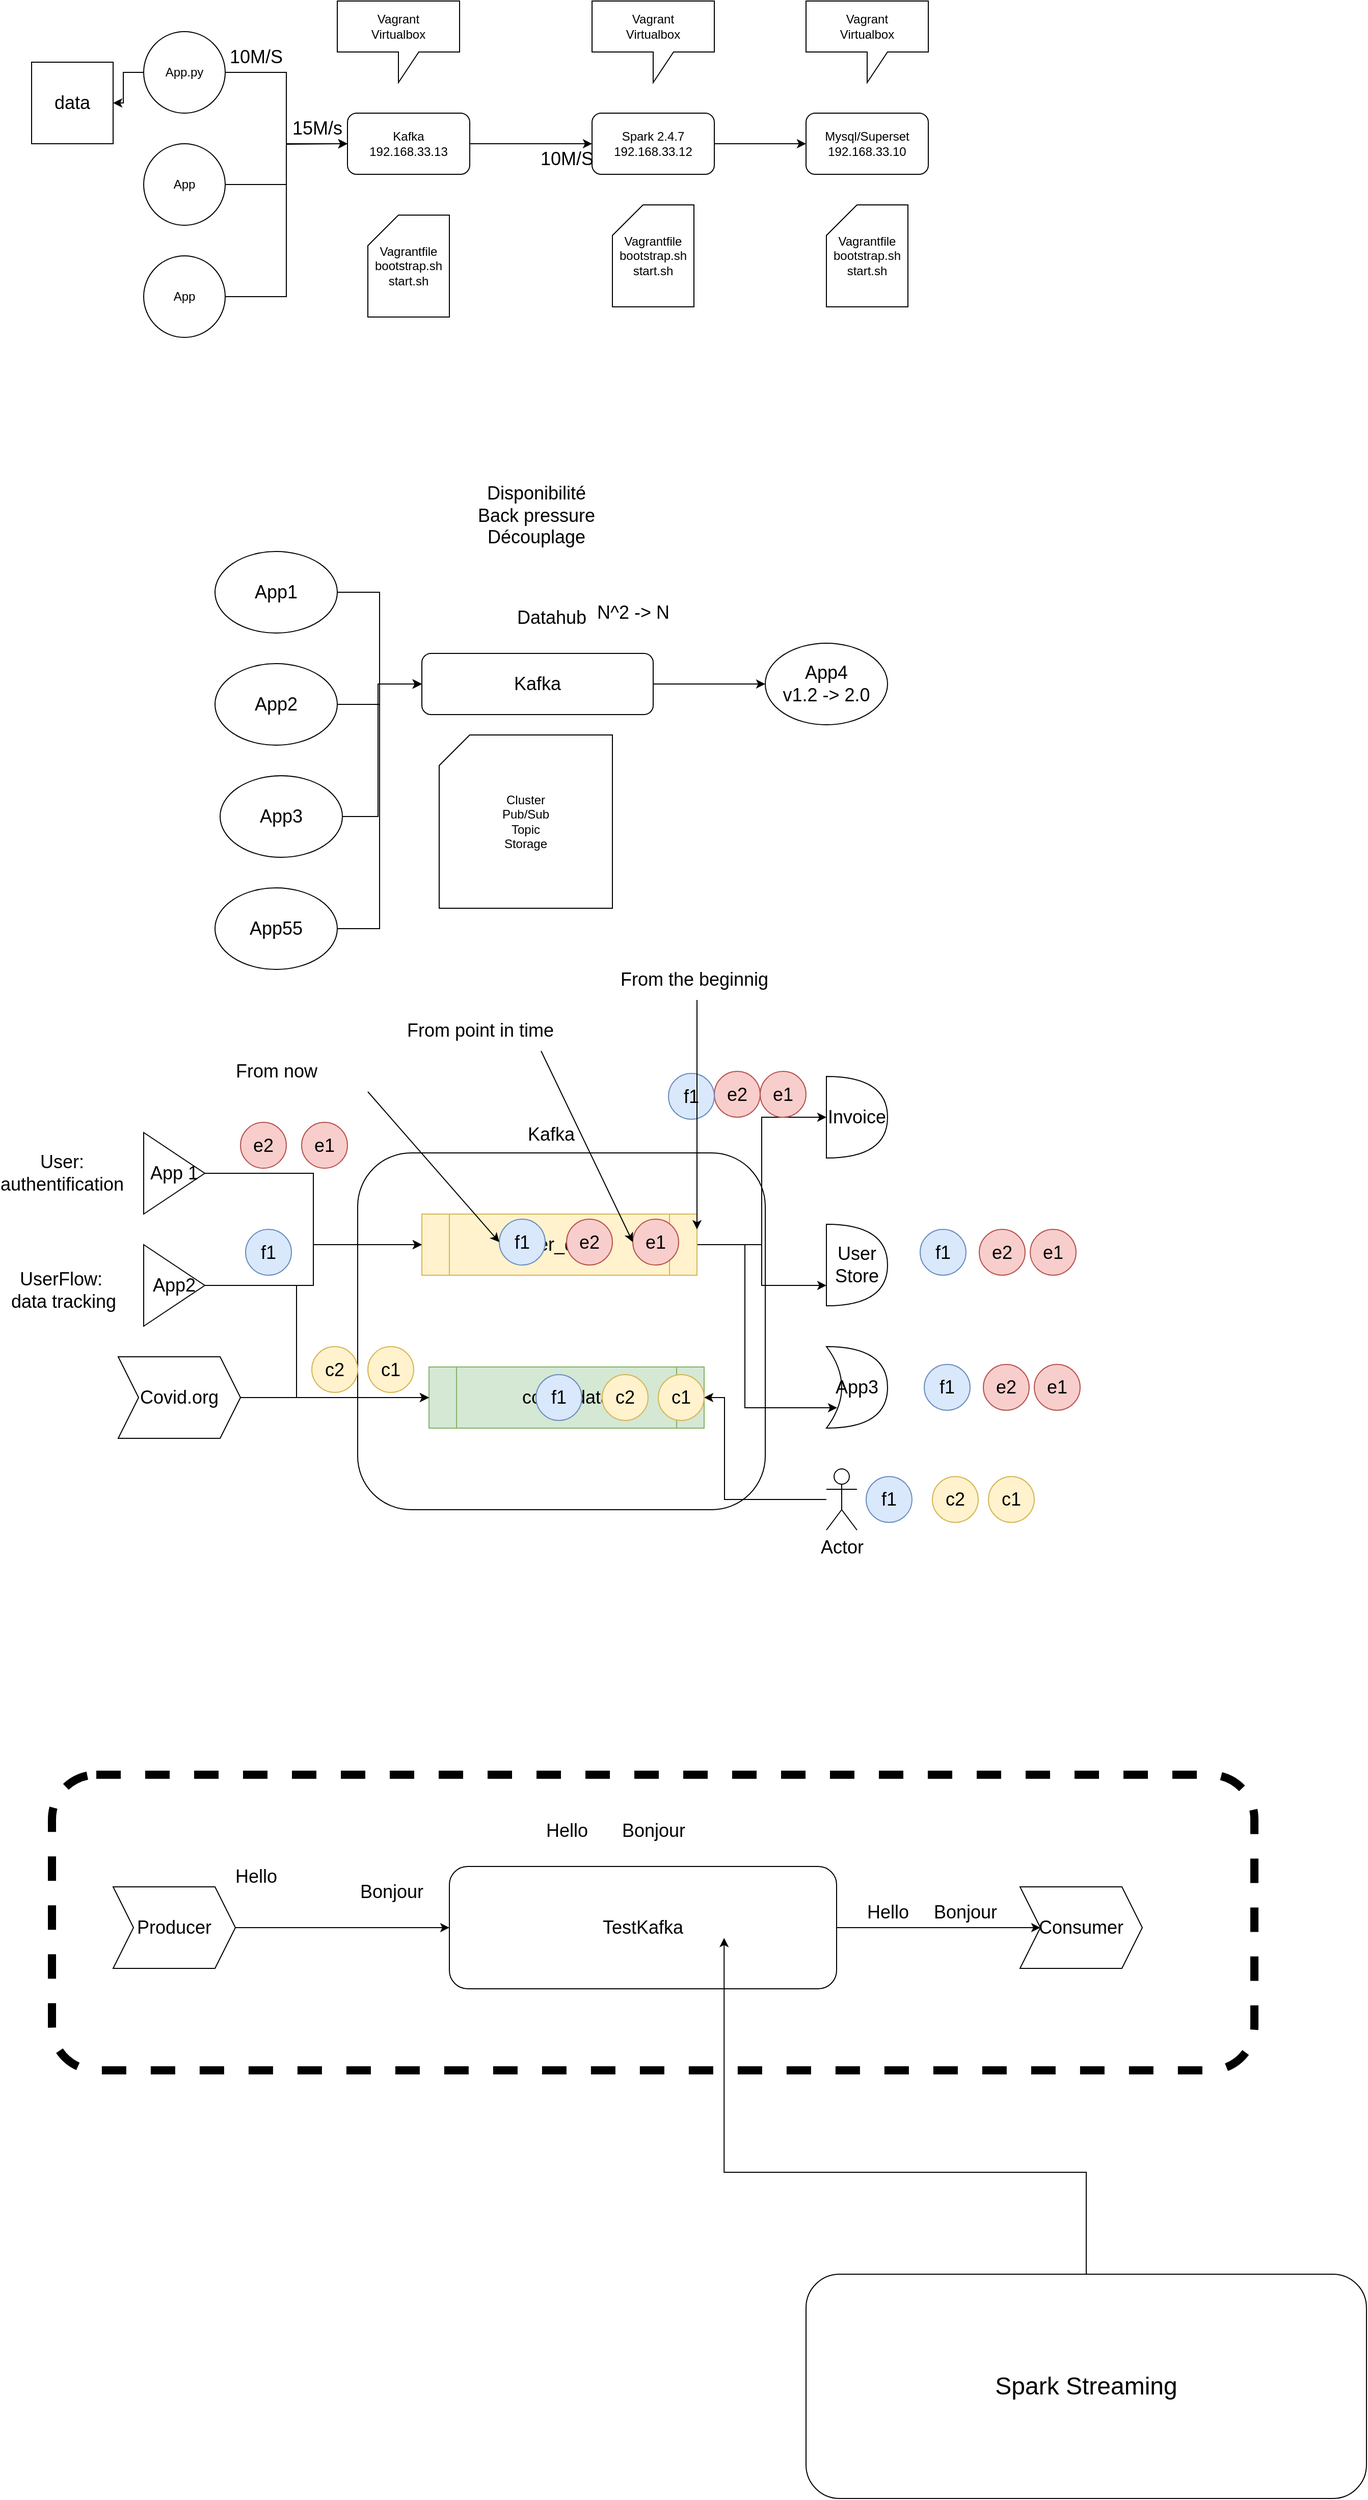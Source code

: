 <mxfile version="17.4.1"><diagram id="Tfu0OmqTpieJYdgPnqId" name="Page-2"><mxGraphModel dx="1917" dy="585" grid="1" gridSize="10" guides="1" tooltips="1" connect="1" arrows="1" fold="1" page="1" pageScale="1" pageWidth="827" pageHeight="1169" math="0" shadow="0"><root><mxCell id="0"/><mxCell id="1" parent="0"/><mxCell id="ps41OaOpFUq--nEdmTSn-13" style="edgeStyle=orthogonalEdgeStyle;rounded=0;orthogonalLoop=1;jettySize=auto;html=1;entryX=0;entryY=0.5;entryDx=0;entryDy=0;" parent="1" source="ps41OaOpFUq--nEdmTSn-1" target="ps41OaOpFUq--nEdmTSn-10" edge="1"><mxGeometry relative="1" as="geometry"/></mxCell><mxCell id="ps41OaOpFUq--nEdmTSn-1" value="Spark 2.4.7&lt;br&gt;192.168.33.12" style="rounded=1;whiteSpace=wrap;html=1;" parent="1" vertex="1"><mxGeometry x="460" y="310" width="120" height="60" as="geometry"/></mxCell><mxCell id="ps41OaOpFUq--nEdmTSn-9" style="edgeStyle=orthogonalEdgeStyle;rounded=0;orthogonalLoop=1;jettySize=auto;html=1;entryX=0;entryY=0.5;entryDx=0;entryDy=0;" parent="1" source="ps41OaOpFUq--nEdmTSn-2" target="ps41OaOpFUq--nEdmTSn-1" edge="1"><mxGeometry relative="1" as="geometry"/></mxCell><mxCell id="ps41OaOpFUq--nEdmTSn-2" value="Kafka&lt;br&gt;192.168.33.13" style="rounded=1;whiteSpace=wrap;html=1;" parent="1" vertex="1"><mxGeometry x="220" y="310" width="120" height="60" as="geometry"/></mxCell><mxCell id="ps41OaOpFUq--nEdmTSn-4" value="Vagrant&lt;br&gt;Virtualbox" style="shape=callout;whiteSpace=wrap;html=1;perimeter=calloutPerimeter;" parent="1" vertex="1"><mxGeometry x="460" y="200" width="120" height="80" as="geometry"/></mxCell><mxCell id="ps41OaOpFUq--nEdmTSn-5" value="Vagrantfile&lt;br&gt;bootstrap.sh&lt;br&gt;start.sh" style="shape=card;whiteSpace=wrap;html=1;" parent="1" vertex="1"><mxGeometry x="480" y="400" width="80" height="100" as="geometry"/></mxCell><mxCell id="ps41OaOpFUq--nEdmTSn-7" value="Vagrant&lt;br&gt;Virtualbox" style="shape=callout;whiteSpace=wrap;html=1;perimeter=calloutPerimeter;" parent="1" vertex="1"><mxGeometry x="210" y="200" width="120" height="80" as="geometry"/></mxCell><mxCell id="ps41OaOpFUq--nEdmTSn-8" value="Vagrantfile&lt;br&gt;bootstrap.sh&lt;br&gt;start.sh" style="shape=card;whiteSpace=wrap;html=1;" parent="1" vertex="1"><mxGeometry x="240" y="410" width="80" height="100" as="geometry"/></mxCell><mxCell id="ps41OaOpFUq--nEdmTSn-10" value="Mysql/Superset&lt;br&gt;192.168.33.10" style="rounded=1;whiteSpace=wrap;html=1;" parent="1" vertex="1"><mxGeometry x="670" y="310" width="120" height="60" as="geometry"/></mxCell><mxCell id="ps41OaOpFUq--nEdmTSn-11" value="Vagrant&lt;br&gt;Virtualbox" style="shape=callout;whiteSpace=wrap;html=1;perimeter=calloutPerimeter;" parent="1" vertex="1"><mxGeometry x="670" y="200" width="120" height="80" as="geometry"/></mxCell><mxCell id="ps41OaOpFUq--nEdmTSn-12" value="Vagrantfile&lt;br&gt;bootstrap.sh&lt;br&gt;start.sh" style="shape=card;whiteSpace=wrap;html=1;" parent="1" vertex="1"><mxGeometry x="690" y="400" width="80" height="100" as="geometry"/></mxCell><mxCell id="ps41OaOpFUq--nEdmTSn-17" style="edgeStyle=orthogonalEdgeStyle;rounded=0;orthogonalLoop=1;jettySize=auto;html=1;entryX=0;entryY=0.5;entryDx=0;entryDy=0;" parent="1" source="ps41OaOpFUq--nEdmTSn-14" target="ps41OaOpFUq--nEdmTSn-2" edge="1"><mxGeometry relative="1" as="geometry"/></mxCell><mxCell id="S0wrDGRLIe0Lpp1KKNKq-2" style="edgeStyle=orthogonalEdgeStyle;rounded=0;orthogonalLoop=1;jettySize=auto;html=1;fontSize=18;" parent="1" source="ps41OaOpFUq--nEdmTSn-14" target="S0wrDGRLIe0Lpp1KKNKq-1" edge="1"><mxGeometry relative="1" as="geometry"/></mxCell><mxCell id="ps41OaOpFUq--nEdmTSn-14" value="App.py" style="ellipse;whiteSpace=wrap;html=1;aspect=fixed;" parent="1" vertex="1"><mxGeometry x="20" y="230" width="80" height="80" as="geometry"/></mxCell><mxCell id="ps41OaOpFUq--nEdmTSn-18" style="edgeStyle=orthogonalEdgeStyle;rounded=0;orthogonalLoop=1;jettySize=auto;html=1;" parent="1" source="ps41OaOpFUq--nEdmTSn-15" edge="1"><mxGeometry relative="1" as="geometry"><mxPoint x="220.0" y="340" as="targetPoint"/></mxGeometry></mxCell><mxCell id="ps41OaOpFUq--nEdmTSn-15" value="App" style="ellipse;whiteSpace=wrap;html=1;aspect=fixed;" parent="1" vertex="1"><mxGeometry x="20" y="340" width="80" height="80" as="geometry"/></mxCell><mxCell id="ps41OaOpFUq--nEdmTSn-19" style="edgeStyle=orthogonalEdgeStyle;rounded=0;orthogonalLoop=1;jettySize=auto;html=1;entryX=0;entryY=0.5;entryDx=0;entryDy=0;" parent="1" source="ps41OaOpFUq--nEdmTSn-16" target="ps41OaOpFUq--nEdmTSn-2" edge="1"><mxGeometry relative="1" as="geometry"/></mxCell><mxCell id="ps41OaOpFUq--nEdmTSn-16" value="App" style="ellipse;whiteSpace=wrap;html=1;aspect=fixed;" parent="1" vertex="1"><mxGeometry x="20" y="450" width="80" height="80" as="geometry"/></mxCell><mxCell id="ps41OaOpFUq--nEdmTSn-20" value="&lt;font style=&quot;font-size: 18px&quot;&gt;Disponibilité&lt;br&gt;Back pressure&lt;br&gt;Découplage&lt;br&gt;&lt;/font&gt;" style="text;html=1;align=center;verticalAlign=middle;resizable=0;points=[];autosize=1;strokeColor=none;fillColor=none;" parent="1" vertex="1"><mxGeometry x="340" y="680" width="130" height="50" as="geometry"/></mxCell><mxCell id="ps41OaOpFUq--nEdmTSn-21" value="10M/S" style="text;html=1;align=center;verticalAlign=middle;resizable=0;points=[];autosize=1;strokeColor=none;fillColor=none;fontSize=18;" parent="1" vertex="1"><mxGeometry x="400" y="340" width="70" height="30" as="geometry"/></mxCell><mxCell id="ps41OaOpFUq--nEdmTSn-22" value="10M/S" style="text;html=1;align=center;verticalAlign=middle;resizable=0;points=[];autosize=1;strokeColor=none;fillColor=none;fontSize=18;" parent="1" vertex="1"><mxGeometry x="95" y="240" width="70" height="30" as="geometry"/></mxCell><mxCell id="ps41OaOpFUq--nEdmTSn-23" value="15M/s" style="text;html=1;align=center;verticalAlign=middle;resizable=0;points=[];autosize=1;strokeColor=none;fillColor=none;fontSize=18;" parent="1" vertex="1"><mxGeometry x="160" y="310" width="60" height="30" as="geometry"/></mxCell><mxCell id="ps41OaOpFUq--nEdmTSn-42" style="edgeStyle=orthogonalEdgeStyle;rounded=0;orthogonalLoop=1;jettySize=auto;html=1;entryX=0;entryY=0.5;entryDx=0;entryDy=0;fontSize=18;" parent="1" source="ps41OaOpFUq--nEdmTSn-30" target="ps41OaOpFUq--nEdmTSn-41" edge="1"><mxGeometry relative="1" as="geometry"/></mxCell><mxCell id="ps41OaOpFUq--nEdmTSn-30" value="App1" style="ellipse;whiteSpace=wrap;html=1;fontSize=18;" parent="1" vertex="1"><mxGeometry x="90" y="740" width="120" height="80" as="geometry"/></mxCell><mxCell id="ps41OaOpFUq--nEdmTSn-43" style="edgeStyle=orthogonalEdgeStyle;rounded=0;orthogonalLoop=1;jettySize=auto;html=1;entryX=0;entryY=0.5;entryDx=0;entryDy=0;fontSize=18;" parent="1" source="ps41OaOpFUq--nEdmTSn-31" target="ps41OaOpFUq--nEdmTSn-41" edge="1"><mxGeometry relative="1" as="geometry"/></mxCell><mxCell id="ps41OaOpFUq--nEdmTSn-31" value="App2" style="ellipse;whiteSpace=wrap;html=1;fontSize=18;" parent="1" vertex="1"><mxGeometry x="90" y="850" width="120" height="80" as="geometry"/></mxCell><mxCell id="ps41OaOpFUq--nEdmTSn-44" style="edgeStyle=orthogonalEdgeStyle;rounded=0;orthogonalLoop=1;jettySize=auto;html=1;entryX=0;entryY=0.5;entryDx=0;entryDy=0;fontSize=18;" parent="1" source="ps41OaOpFUq--nEdmTSn-32" target="ps41OaOpFUq--nEdmTSn-41" edge="1"><mxGeometry relative="1" as="geometry"><Array as="points"><mxPoint x="250" y="1000"/><mxPoint x="250" y="870"/></Array></mxGeometry></mxCell><mxCell id="ps41OaOpFUq--nEdmTSn-32" value="App3" style="ellipse;whiteSpace=wrap;html=1;fontSize=18;" parent="1" vertex="1"><mxGeometry x="95" y="960" width="120" height="80" as="geometry"/></mxCell><mxCell id="ps41OaOpFUq--nEdmTSn-33" value="App4 &lt;br&gt;v1.2 -&amp;gt; 2.0" style="ellipse;whiteSpace=wrap;html=1;fontSize=18;" parent="1" vertex="1"><mxGeometry x="630" y="830" width="120" height="80" as="geometry"/></mxCell><mxCell id="ps41OaOpFUq--nEdmTSn-40" value="Datahub" style="text;html=1;align=center;verticalAlign=middle;resizable=0;points=[];autosize=1;strokeColor=none;fillColor=none;fontSize=18;" parent="1" vertex="1"><mxGeometry x="380" y="790" width="80" height="30" as="geometry"/></mxCell><mxCell id="ps41OaOpFUq--nEdmTSn-45" style="edgeStyle=orthogonalEdgeStyle;rounded=0;orthogonalLoop=1;jettySize=auto;html=1;entryX=0;entryY=0.5;entryDx=0;entryDy=0;fontSize=18;" parent="1" source="ps41OaOpFUq--nEdmTSn-41" target="ps41OaOpFUq--nEdmTSn-33" edge="1"><mxGeometry relative="1" as="geometry"/></mxCell><mxCell id="ps41OaOpFUq--nEdmTSn-41" value="Kafka" style="rounded=1;whiteSpace=wrap;html=1;fontSize=18;" parent="1" vertex="1"><mxGeometry x="293" y="840" width="227" height="60" as="geometry"/></mxCell><mxCell id="ps41OaOpFUq--nEdmTSn-46" value="N^2 -&amp;gt; N" style="text;html=1;align=center;verticalAlign=middle;resizable=0;points=[];autosize=1;strokeColor=none;fillColor=none;fontSize=18;" parent="1" vertex="1"><mxGeometry x="455" y="785" width="90" height="30" as="geometry"/></mxCell><mxCell id="ps41OaOpFUq--nEdmTSn-48" style="edgeStyle=orthogonalEdgeStyle;rounded=0;orthogonalLoop=1;jettySize=auto;html=1;entryX=0;entryY=0.5;entryDx=0;entryDy=0;fontSize=18;" parent="1" source="ps41OaOpFUq--nEdmTSn-47" target="ps41OaOpFUq--nEdmTSn-41" edge="1"><mxGeometry relative="1" as="geometry"/></mxCell><mxCell id="ps41OaOpFUq--nEdmTSn-47" value="App55" style="ellipse;whiteSpace=wrap;html=1;fontSize=18;" parent="1" vertex="1"><mxGeometry x="90" y="1070" width="120" height="80" as="geometry"/></mxCell><mxCell id="ps41OaOpFUq--nEdmTSn-49" value="Cluster&lt;br&gt;Pub/Sub&lt;br&gt;Topic&lt;br&gt;Storage" style="shape=card;whiteSpace=wrap;html=1;" parent="1" vertex="1"><mxGeometry x="310" y="920" width="170" height="170" as="geometry"/></mxCell><mxCell id="ps41OaOpFUq--nEdmTSn-56" value="" style="rounded=1;whiteSpace=wrap;html=1;fontSize=18;" parent="1" vertex="1"><mxGeometry x="230" y="1330" width="400" height="350" as="geometry"/></mxCell><mxCell id="ps41OaOpFUq--nEdmTSn-57" value="Kafka" style="text;html=1;strokeColor=none;fillColor=none;align=center;verticalAlign=middle;whiteSpace=wrap;rounded=0;fontSize=18;" parent="1" vertex="1"><mxGeometry x="390" y="1297" width="60" height="30" as="geometry"/></mxCell><mxCell id="ps41OaOpFUq--nEdmTSn-67" style="edgeStyle=orthogonalEdgeStyle;rounded=0;orthogonalLoop=1;jettySize=auto;html=1;entryX=0;entryY=0.5;entryDx=0;entryDy=0;entryPerimeter=0;fontSize=18;" parent="1" source="ps41OaOpFUq--nEdmTSn-58" target="ps41OaOpFUq--nEdmTSn-66" edge="1"><mxGeometry relative="1" as="geometry"/></mxCell><mxCell id="ps41OaOpFUq--nEdmTSn-69" style="edgeStyle=orthogonalEdgeStyle;rounded=0;orthogonalLoop=1;jettySize=auto;html=1;entryX=0;entryY=0.75;entryDx=0;entryDy=0;entryPerimeter=0;fontSize=18;" parent="1" source="ps41OaOpFUq--nEdmTSn-58" target="ps41OaOpFUq--nEdmTSn-68" edge="1"><mxGeometry relative="1" as="geometry"/></mxCell><mxCell id="ps41OaOpFUq--nEdmTSn-85" style="edgeStyle=orthogonalEdgeStyle;rounded=0;orthogonalLoop=1;jettySize=auto;html=1;entryX=0.175;entryY=0.75;entryDx=0;entryDy=0;entryPerimeter=0;fontSize=18;" parent="1" source="ps41OaOpFUq--nEdmTSn-58" target="ps41OaOpFUq--nEdmTSn-82" edge="1"><mxGeometry relative="1" as="geometry"><Array as="points"><mxPoint x="610" y="1420"/><mxPoint x="610" y="1580"/></Array></mxGeometry></mxCell><mxCell id="ps41OaOpFUq--nEdmTSn-58" value="user_data" style="shape=process;whiteSpace=wrap;html=1;backgroundOutline=1;fontSize=18;fillColor=#fff2cc;strokeColor=#d6b656;" parent="1" vertex="1"><mxGeometry x="293" y="1390" width="270" height="60" as="geometry"/></mxCell><mxCell id="ps41OaOpFUq--nEdmTSn-59" value="covid_data" style="shape=process;whiteSpace=wrap;html=1;backgroundOutline=1;fontSize=18;fillColor=#d5e8d4;strokeColor=#82b366;" parent="1" vertex="1"><mxGeometry x="300" y="1540" width="270" height="60" as="geometry"/></mxCell><mxCell id="ps41OaOpFUq--nEdmTSn-61" style="edgeStyle=orthogonalEdgeStyle;rounded=0;orthogonalLoop=1;jettySize=auto;html=1;fontSize=18;" parent="1" source="ps41OaOpFUq--nEdmTSn-60" target="ps41OaOpFUq--nEdmTSn-58" edge="1"><mxGeometry relative="1" as="geometry"/></mxCell><mxCell id="ps41OaOpFUq--nEdmTSn-60" value="App 1" style="triangle;whiteSpace=wrap;html=1;fontSize=18;" parent="1" vertex="1"><mxGeometry x="20" y="1310" width="60" height="80" as="geometry"/></mxCell><mxCell id="ps41OaOpFUq--nEdmTSn-63" style="edgeStyle=orthogonalEdgeStyle;rounded=0;orthogonalLoop=1;jettySize=auto;html=1;entryX=0;entryY=0.5;entryDx=0;entryDy=0;fontSize=18;" parent="1" source="ps41OaOpFUq--nEdmTSn-62" target="ps41OaOpFUq--nEdmTSn-58" edge="1"><mxGeometry relative="1" as="geometry"/></mxCell><mxCell id="ps41OaOpFUq--nEdmTSn-104" style="edgeStyle=orthogonalEdgeStyle;rounded=0;orthogonalLoop=1;jettySize=auto;html=1;fontSize=18;" parent="1" source="ps41OaOpFUq--nEdmTSn-62" target="ps41OaOpFUq--nEdmTSn-59" edge="1"><mxGeometry relative="1" as="geometry"><Array as="points"><mxPoint x="170" y="1460"/><mxPoint x="170" y="1570"/></Array></mxGeometry></mxCell><mxCell id="ps41OaOpFUq--nEdmTSn-62" value="App2" style="triangle;whiteSpace=wrap;html=1;fontSize=18;" parent="1" vertex="1"><mxGeometry x="20" y="1420" width="60" height="80" as="geometry"/></mxCell><mxCell id="ps41OaOpFUq--nEdmTSn-64" value="User: authentification" style="text;html=1;strokeColor=none;fillColor=none;align=center;verticalAlign=middle;whiteSpace=wrap;rounded=0;fontSize=18;" parent="1" vertex="1"><mxGeometry x="-90" y="1335" width="60" height="30" as="geometry"/></mxCell><mxCell id="ps41OaOpFUq--nEdmTSn-65" value="UserFlow:&amp;nbsp;&lt;br&gt;data tracking" style="text;html=1;align=center;verticalAlign=middle;resizable=0;points=[];autosize=1;strokeColor=none;fillColor=none;fontSize=18;" parent="1" vertex="1"><mxGeometry x="-119" y="1440" width="120" height="50" as="geometry"/></mxCell><mxCell id="ps41OaOpFUq--nEdmTSn-66" value="Invoice" style="shape=or;whiteSpace=wrap;html=1;fontSize=18;" parent="1" vertex="1"><mxGeometry x="690" y="1255" width="60" height="80" as="geometry"/></mxCell><mxCell id="ps41OaOpFUq--nEdmTSn-68" value="User&lt;br&gt;Store" style="shape=or;whiteSpace=wrap;html=1;fontSize=18;" parent="1" vertex="1"><mxGeometry x="690" y="1400" width="60" height="80" as="geometry"/></mxCell><mxCell id="ps41OaOpFUq--nEdmTSn-70" value="e1" style="ellipse;whiteSpace=wrap;html=1;aspect=fixed;fontSize=18;fillColor=#f8cecc;strokeColor=#b85450;" parent="1" vertex="1"><mxGeometry x="175" y="1300" width="45" height="45" as="geometry"/></mxCell><mxCell id="ps41OaOpFUq--nEdmTSn-71" value="e1" style="ellipse;whiteSpace=wrap;html=1;aspect=fixed;fontSize=18;fillColor=#f8cecc;strokeColor=#b85450;" parent="1" vertex="1"><mxGeometry x="500" y="1395" width="45" height="45" as="geometry"/></mxCell><mxCell id="ps41OaOpFUq--nEdmTSn-72" value="e1" style="ellipse;whiteSpace=wrap;html=1;aspect=fixed;fontSize=18;fillColor=#f8cecc;strokeColor=#b85450;" parent="1" vertex="1"><mxGeometry x="625" y="1250" width="45" height="45" as="geometry"/></mxCell><mxCell id="ps41OaOpFUq--nEdmTSn-73" value="e1" style="ellipse;whiteSpace=wrap;html=1;aspect=fixed;fontSize=18;fillColor=#f8cecc;strokeColor=#b85450;" parent="1" vertex="1"><mxGeometry x="890" y="1405" width="45" height="45" as="geometry"/></mxCell><mxCell id="ps41OaOpFUq--nEdmTSn-74" value="e2" style="ellipse;whiteSpace=wrap;html=1;aspect=fixed;fontSize=18;fillColor=#f8cecc;strokeColor=#b85450;" parent="1" vertex="1"><mxGeometry x="115" y="1300" width="45" height="45" as="geometry"/></mxCell><mxCell id="ps41OaOpFUq--nEdmTSn-75" value="e2" style="ellipse;whiteSpace=wrap;html=1;aspect=fixed;fontSize=18;fillColor=#f8cecc;strokeColor=#b85450;" parent="1" vertex="1"><mxGeometry x="435" y="1395" width="45" height="45" as="geometry"/></mxCell><mxCell id="ps41OaOpFUq--nEdmTSn-76" value="e2" style="ellipse;whiteSpace=wrap;html=1;aspect=fixed;fontSize=18;fillColor=#f8cecc;strokeColor=#b85450;" parent="1" vertex="1"><mxGeometry x="580" y="1250" width="45" height="45" as="geometry"/></mxCell><mxCell id="ps41OaOpFUq--nEdmTSn-77" value="f1" style="ellipse;whiteSpace=wrap;html=1;aspect=fixed;fontSize=18;fillColor=#dae8fc;strokeColor=#6c8ebf;" parent="1" vertex="1"><mxGeometry x="120" y="1405" width="45" height="45" as="geometry"/></mxCell><mxCell id="ps41OaOpFUq--nEdmTSn-78" value="f1" style="ellipse;whiteSpace=wrap;html=1;aspect=fixed;fontSize=18;fillColor=#dae8fc;strokeColor=#6c8ebf;" parent="1" vertex="1"><mxGeometry x="369" y="1395" width="45" height="45" as="geometry"/></mxCell><mxCell id="ps41OaOpFUq--nEdmTSn-79" value="f1" style="ellipse;whiteSpace=wrap;html=1;aspect=fixed;fontSize=18;fillColor=#dae8fc;strokeColor=#6c8ebf;" parent="1" vertex="1"><mxGeometry x="535" y="1252" width="45" height="45" as="geometry"/></mxCell><mxCell id="ps41OaOpFUq--nEdmTSn-80" value="" style="endArrow=classic;html=1;rounded=0;fontSize=18;entryX=1;entryY=0.25;entryDx=0;entryDy=0;" parent="1" target="ps41OaOpFUq--nEdmTSn-58" edge="1"><mxGeometry width="50" height="50" relative="1" as="geometry"><mxPoint x="563" y="1180" as="sourcePoint"/><mxPoint x="570" y="1320" as="targetPoint"/></mxGeometry></mxCell><mxCell id="ps41OaOpFUq--nEdmTSn-81" value="From the beginnig" style="text;html=1;align=center;verticalAlign=middle;resizable=0;points=[];autosize=1;strokeColor=none;fillColor=none;fontSize=18;" parent="1" vertex="1"><mxGeometry x="480" y="1145" width="160" height="30" as="geometry"/></mxCell><mxCell id="ps41OaOpFUq--nEdmTSn-82" value="App3" style="shape=xor;whiteSpace=wrap;html=1;fontSize=18;" parent="1" vertex="1"><mxGeometry x="690" y="1520" width="60" height="80" as="geometry"/></mxCell><mxCell id="ps41OaOpFUq--nEdmTSn-86" value="" style="endArrow=classic;html=1;rounded=0;fontSize=18;entryX=0;entryY=0.5;entryDx=0;entryDy=0;" parent="1" target="ps41OaOpFUq--nEdmTSn-71" edge="1"><mxGeometry width="50" height="50" relative="1" as="geometry"><mxPoint x="410" y="1230" as="sourcePoint"/><mxPoint x="320" y="1200" as="targetPoint"/></mxGeometry></mxCell><mxCell id="ps41OaOpFUq--nEdmTSn-87" value="From point in time" style="text;html=1;align=center;verticalAlign=middle;resizable=0;points=[];autosize=1;strokeColor=none;fillColor=none;fontSize=18;" parent="1" vertex="1"><mxGeometry x="270" y="1195" width="160" height="30" as="geometry"/></mxCell><mxCell id="ps41OaOpFUq--nEdmTSn-106" style="edgeStyle=orthogonalEdgeStyle;rounded=0;orthogonalLoop=1;jettySize=auto;html=1;entryX=1;entryY=0.5;entryDx=0;entryDy=0;fontSize=18;" parent="1" source="ps41OaOpFUq--nEdmTSn-88" target="ps41OaOpFUq--nEdmTSn-102" edge="1"><mxGeometry relative="1" as="geometry"><Array as="points"><mxPoint x="590" y="1670"/><mxPoint x="590" y="1570"/></Array></mxGeometry></mxCell><mxCell id="ps41OaOpFUq--nEdmTSn-88" value="Actor" style="shape=umlActor;verticalLabelPosition=bottom;verticalAlign=top;html=1;outlineConnect=0;fontSize=18;" parent="1" vertex="1"><mxGeometry x="690" y="1640" width="30" height="60" as="geometry"/></mxCell><mxCell id="ps41OaOpFUq--nEdmTSn-90" value="" style="endArrow=classic;html=1;rounded=0;fontSize=18;entryX=0;entryY=0.5;entryDx=0;entryDy=0;" parent="1" target="ps41OaOpFUq--nEdmTSn-78" edge="1"><mxGeometry width="50" height="50" relative="1" as="geometry"><mxPoint x="240" y="1270" as="sourcePoint"/><mxPoint x="230" y="1230" as="targetPoint"/></mxGeometry></mxCell><mxCell id="ps41OaOpFUq--nEdmTSn-91" value="From now" style="text;html=1;align=center;verticalAlign=middle;resizable=0;points=[];autosize=1;strokeColor=none;fillColor=none;fontSize=18;" parent="1" vertex="1"><mxGeometry x="100" y="1235" width="100" height="30" as="geometry"/></mxCell><mxCell id="ps41OaOpFUq--nEdmTSn-92" value="e2" style="ellipse;whiteSpace=wrap;html=1;aspect=fixed;fontSize=18;fillColor=#f8cecc;strokeColor=#b85450;" parent="1" vertex="1"><mxGeometry x="840" y="1405" width="45" height="45" as="geometry"/></mxCell><mxCell id="ps41OaOpFUq--nEdmTSn-93" value="f1" style="ellipse;whiteSpace=wrap;html=1;aspect=fixed;fontSize=18;fillColor=#dae8fc;strokeColor=#6c8ebf;" parent="1" vertex="1"><mxGeometry x="782" y="1405" width="45" height="45" as="geometry"/></mxCell><mxCell id="ps41OaOpFUq--nEdmTSn-95" value="e1" style="ellipse;whiteSpace=wrap;html=1;aspect=fixed;fontSize=18;fillColor=#f8cecc;strokeColor=#b85450;" parent="1" vertex="1"><mxGeometry x="894" y="1537.5" width="45" height="45" as="geometry"/></mxCell><mxCell id="ps41OaOpFUq--nEdmTSn-96" value="e2" style="ellipse;whiteSpace=wrap;html=1;aspect=fixed;fontSize=18;fillColor=#f8cecc;strokeColor=#b85450;" parent="1" vertex="1"><mxGeometry x="844" y="1537.5" width="45" height="45" as="geometry"/></mxCell><mxCell id="ps41OaOpFUq--nEdmTSn-97" value="f1" style="ellipse;whiteSpace=wrap;html=1;aspect=fixed;fontSize=18;fillColor=#dae8fc;strokeColor=#6c8ebf;" parent="1" vertex="1"><mxGeometry x="786" y="1537.5" width="45" height="45" as="geometry"/></mxCell><mxCell id="ps41OaOpFUq--nEdmTSn-99" style="edgeStyle=orthogonalEdgeStyle;rounded=0;orthogonalLoop=1;jettySize=auto;html=1;fontSize=18;" parent="1" source="ps41OaOpFUq--nEdmTSn-98" target="ps41OaOpFUq--nEdmTSn-59" edge="1"><mxGeometry relative="1" as="geometry"/></mxCell><mxCell id="ps41OaOpFUq--nEdmTSn-98" value="Covid.org" style="shape=step;perimeter=stepPerimeter;whiteSpace=wrap;html=1;fixedSize=1;fontSize=18;" parent="1" vertex="1"><mxGeometry x="-5" y="1530" width="120" height="80" as="geometry"/></mxCell><mxCell id="ps41OaOpFUq--nEdmTSn-100" value="c1" style="ellipse;whiteSpace=wrap;html=1;aspect=fixed;fontSize=18;fillColor=#fff2cc;strokeColor=#d6b656;" parent="1" vertex="1"><mxGeometry x="240" y="1520" width="45" height="45" as="geometry"/></mxCell><mxCell id="ps41OaOpFUq--nEdmTSn-101" value="c2" style="ellipse;whiteSpace=wrap;html=1;aspect=fixed;fontSize=18;fillColor=#fff2cc;strokeColor=#d6b656;" parent="1" vertex="1"><mxGeometry x="185" y="1520" width="45" height="45" as="geometry"/></mxCell><mxCell id="ps41OaOpFUq--nEdmTSn-102" value="c1" style="ellipse;whiteSpace=wrap;html=1;aspect=fixed;fontSize=18;fillColor=#fff2cc;strokeColor=#d6b656;" parent="1" vertex="1"><mxGeometry x="525" y="1547.5" width="45" height="45" as="geometry"/></mxCell><mxCell id="ps41OaOpFUq--nEdmTSn-103" value="c2" style="ellipse;whiteSpace=wrap;html=1;aspect=fixed;fontSize=18;fillColor=#fff2cc;strokeColor=#d6b656;" parent="1" vertex="1"><mxGeometry x="470" y="1547.5" width="45" height="45" as="geometry"/></mxCell><mxCell id="ps41OaOpFUq--nEdmTSn-105" value="f1" style="ellipse;whiteSpace=wrap;html=1;aspect=fixed;fontSize=18;fillColor=#dae8fc;strokeColor=#6c8ebf;" parent="1" vertex="1"><mxGeometry x="405" y="1547.5" width="45" height="45" as="geometry"/></mxCell><mxCell id="ps41OaOpFUq--nEdmTSn-107" value="c1" style="ellipse;whiteSpace=wrap;html=1;aspect=fixed;fontSize=18;fillColor=#fff2cc;strokeColor=#d6b656;" parent="1" vertex="1"><mxGeometry x="849" y="1647.5" width="45" height="45" as="geometry"/></mxCell><mxCell id="ps41OaOpFUq--nEdmTSn-108" value="c2" style="ellipse;whiteSpace=wrap;html=1;aspect=fixed;fontSize=18;fillColor=#fff2cc;strokeColor=#d6b656;" parent="1" vertex="1"><mxGeometry x="794" y="1647.5" width="45" height="45" as="geometry"/></mxCell><mxCell id="ps41OaOpFUq--nEdmTSn-109" value="f1" style="ellipse;whiteSpace=wrap;html=1;aspect=fixed;fontSize=18;fillColor=#dae8fc;strokeColor=#6c8ebf;" parent="1" vertex="1"><mxGeometry x="729" y="1647.5" width="45" height="45" as="geometry"/></mxCell><mxCell id="ps41OaOpFUq--nEdmTSn-116" style="edgeStyle=orthogonalEdgeStyle;rounded=0;orthogonalLoop=1;jettySize=auto;html=1;entryX=0;entryY=0.5;entryDx=0;entryDy=0;fontSize=18;" parent="1" source="ps41OaOpFUq--nEdmTSn-110" target="ps41OaOpFUq--nEdmTSn-112" edge="1"><mxGeometry relative="1" as="geometry"/></mxCell><mxCell id="ps41OaOpFUq--nEdmTSn-110" value="TestKafka" style="rounded=1;whiteSpace=wrap;html=1;fontSize=18;" parent="1" vertex="1"><mxGeometry x="320" y="2030" width="380" height="120" as="geometry"/></mxCell><mxCell id="ps41OaOpFUq--nEdmTSn-113" style="edgeStyle=orthogonalEdgeStyle;rounded=0;orthogonalLoop=1;jettySize=auto;html=1;entryX=0;entryY=0.5;entryDx=0;entryDy=0;fontSize=18;" parent="1" source="ps41OaOpFUq--nEdmTSn-111" target="ps41OaOpFUq--nEdmTSn-110" edge="1"><mxGeometry relative="1" as="geometry"/></mxCell><mxCell id="ps41OaOpFUq--nEdmTSn-111" value="Producer" style="shape=step;perimeter=stepPerimeter;whiteSpace=wrap;html=1;fixedSize=1;fontSize=18;" parent="1" vertex="1"><mxGeometry x="-10" y="2050" width="120" height="80" as="geometry"/></mxCell><mxCell id="ps41OaOpFUq--nEdmTSn-112" value="Consumer" style="shape=step;perimeter=stepPerimeter;whiteSpace=wrap;html=1;fixedSize=1;fontSize=18;" parent="1" vertex="1"><mxGeometry x="880" y="2050" width="120" height="80" as="geometry"/></mxCell><mxCell id="ps41OaOpFUq--nEdmTSn-114" value="Bonjour" style="text;html=1;align=center;verticalAlign=middle;resizable=0;points=[];autosize=1;strokeColor=none;fillColor=none;fontSize=18;" parent="1" vertex="1"><mxGeometry x="222.5" y="2040" width="80" height="30" as="geometry"/></mxCell><mxCell id="ps41OaOpFUq--nEdmTSn-115" value="Bonjour" style="text;html=1;align=center;verticalAlign=middle;resizable=0;points=[];autosize=1;strokeColor=none;fillColor=none;fontSize=18;" parent="1" vertex="1"><mxGeometry x="480" y="1980" width="80" height="30" as="geometry"/></mxCell><mxCell id="ps41OaOpFUq--nEdmTSn-117" value="Bonjour" style="text;html=1;align=center;verticalAlign=middle;resizable=0;points=[];autosize=1;strokeColor=none;fillColor=none;fontSize=18;" parent="1" vertex="1"><mxGeometry x="786" y="2060" width="80" height="30" as="geometry"/></mxCell><mxCell id="ps41OaOpFUq--nEdmTSn-118" value="Hello" style="text;html=1;align=center;verticalAlign=middle;resizable=0;points=[];autosize=1;strokeColor=none;fillColor=none;fontSize=18;" parent="1" vertex="1"><mxGeometry x="100" y="2025" width="60" height="30" as="geometry"/></mxCell><mxCell id="ps41OaOpFUq--nEdmTSn-119" value="Hello" style="text;html=1;align=center;verticalAlign=middle;resizable=0;points=[];autosize=1;strokeColor=none;fillColor=none;fontSize=18;" parent="1" vertex="1"><mxGeometry x="405" y="1980" width="60" height="30" as="geometry"/></mxCell><mxCell id="ps41OaOpFUq--nEdmTSn-120" value="Hello" style="text;html=1;align=center;verticalAlign=middle;resizable=0;points=[];autosize=1;strokeColor=none;fillColor=none;fontSize=18;" parent="1" vertex="1"><mxGeometry x="720" y="2060" width="60" height="30" as="geometry"/></mxCell><mxCell id="ps41OaOpFUq--nEdmTSn-121" value="" style="rounded=1;whiteSpace=wrap;html=1;fontSize=18;fillColor=none;dashed=1;strokeWidth=8;" parent="1" vertex="1"><mxGeometry x="-70" y="1940" width="1180" height="290" as="geometry"/></mxCell><mxCell id="ps41OaOpFUq--nEdmTSn-123" style="edgeStyle=orthogonalEdgeStyle;rounded=0;orthogonalLoop=1;jettySize=auto;html=1;entryX=0.559;entryY=0.552;entryDx=0;entryDy=0;entryPerimeter=0;fontSize=24;" parent="1" source="ps41OaOpFUq--nEdmTSn-122" target="ps41OaOpFUq--nEdmTSn-121" edge="1"><mxGeometry relative="1" as="geometry"/></mxCell><mxCell id="ps41OaOpFUq--nEdmTSn-122" value="&lt;font style=&quot;font-size: 24px&quot;&gt;Spark Streaming&lt;/font&gt;" style="rounded=1;whiteSpace=wrap;html=1;fontSize=18;strokeWidth=1;fillColor=default;" parent="1" vertex="1"><mxGeometry x="670" y="2430" width="550" height="220" as="geometry"/></mxCell><mxCell id="S0wrDGRLIe0Lpp1KKNKq-1" value="data" style="whiteSpace=wrap;html=1;aspect=fixed;fontSize=18;strokeWidth=1;fillColor=default;" parent="1" vertex="1"><mxGeometry x="-90" y="260" width="80" height="80" as="geometry"/></mxCell></root></mxGraphModel></diagram></mxfile>